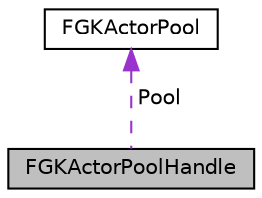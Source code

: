 digraph "FGKActorPoolHandle"
{
 // LATEX_PDF_SIZE
  edge [fontname="Helvetica",fontsize="10",labelfontname="Helvetica",labelfontsize="10"];
  node [fontname="Helvetica",fontsize="10",shape=record];
  Node1 [label="FGKActorPoolHandle",height=0.2,width=0.4,color="black", fillcolor="grey75", style="filled", fontcolor="black",tooltip=" "];
  Node2 -> Node1 [dir="back",color="darkorchid3",fontsize="10",style="dashed",label=" Pool" ,fontname="Helvetica"];
  Node2 [label="FGKActorPool",height=0.2,width=0.4,color="black", fillcolor="white", style="filled",URL="$structFGKActorPool.html",tooltip=" "];
}
